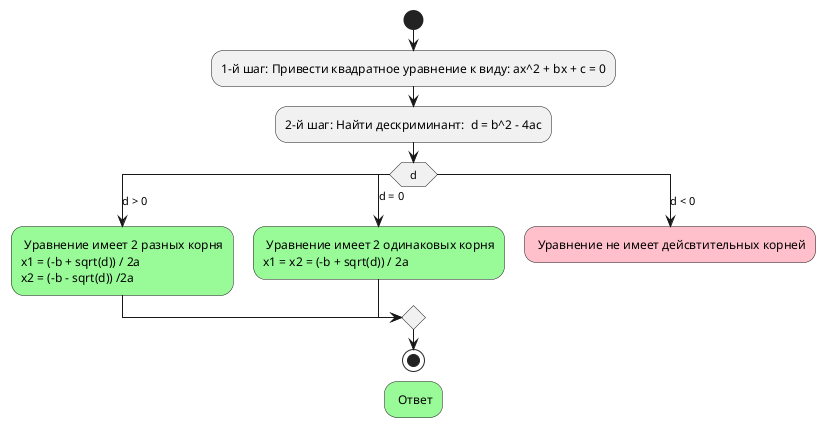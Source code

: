 @startuml Equation
start
:1-й шаг: Привести квадратное уравнение к виду: ax^2 + bx + c = 0;
:2-й шаг: Найти дескриминант:  d = b^2 - 4ac;

switch(d)
case (d > 0)
    #PaleGreen : Уравнение имеет 2 разных корня\nx1 = (-b + sqrt(d)) / 2a\nx2 = (-b - sqrt(d)) /2a;
case (d = 0)
    #PaleGreen : Уравнение имеет 2 одинаковых корня\nx1 = x2 = (-b + sqrt(d)) / 2a;
case (d < 0)
    #Pink : Уравнение не имеет дейсвтительных корней;
    kill;
endswitch

stop

 #PaleGreen : Ответ;

@enduml